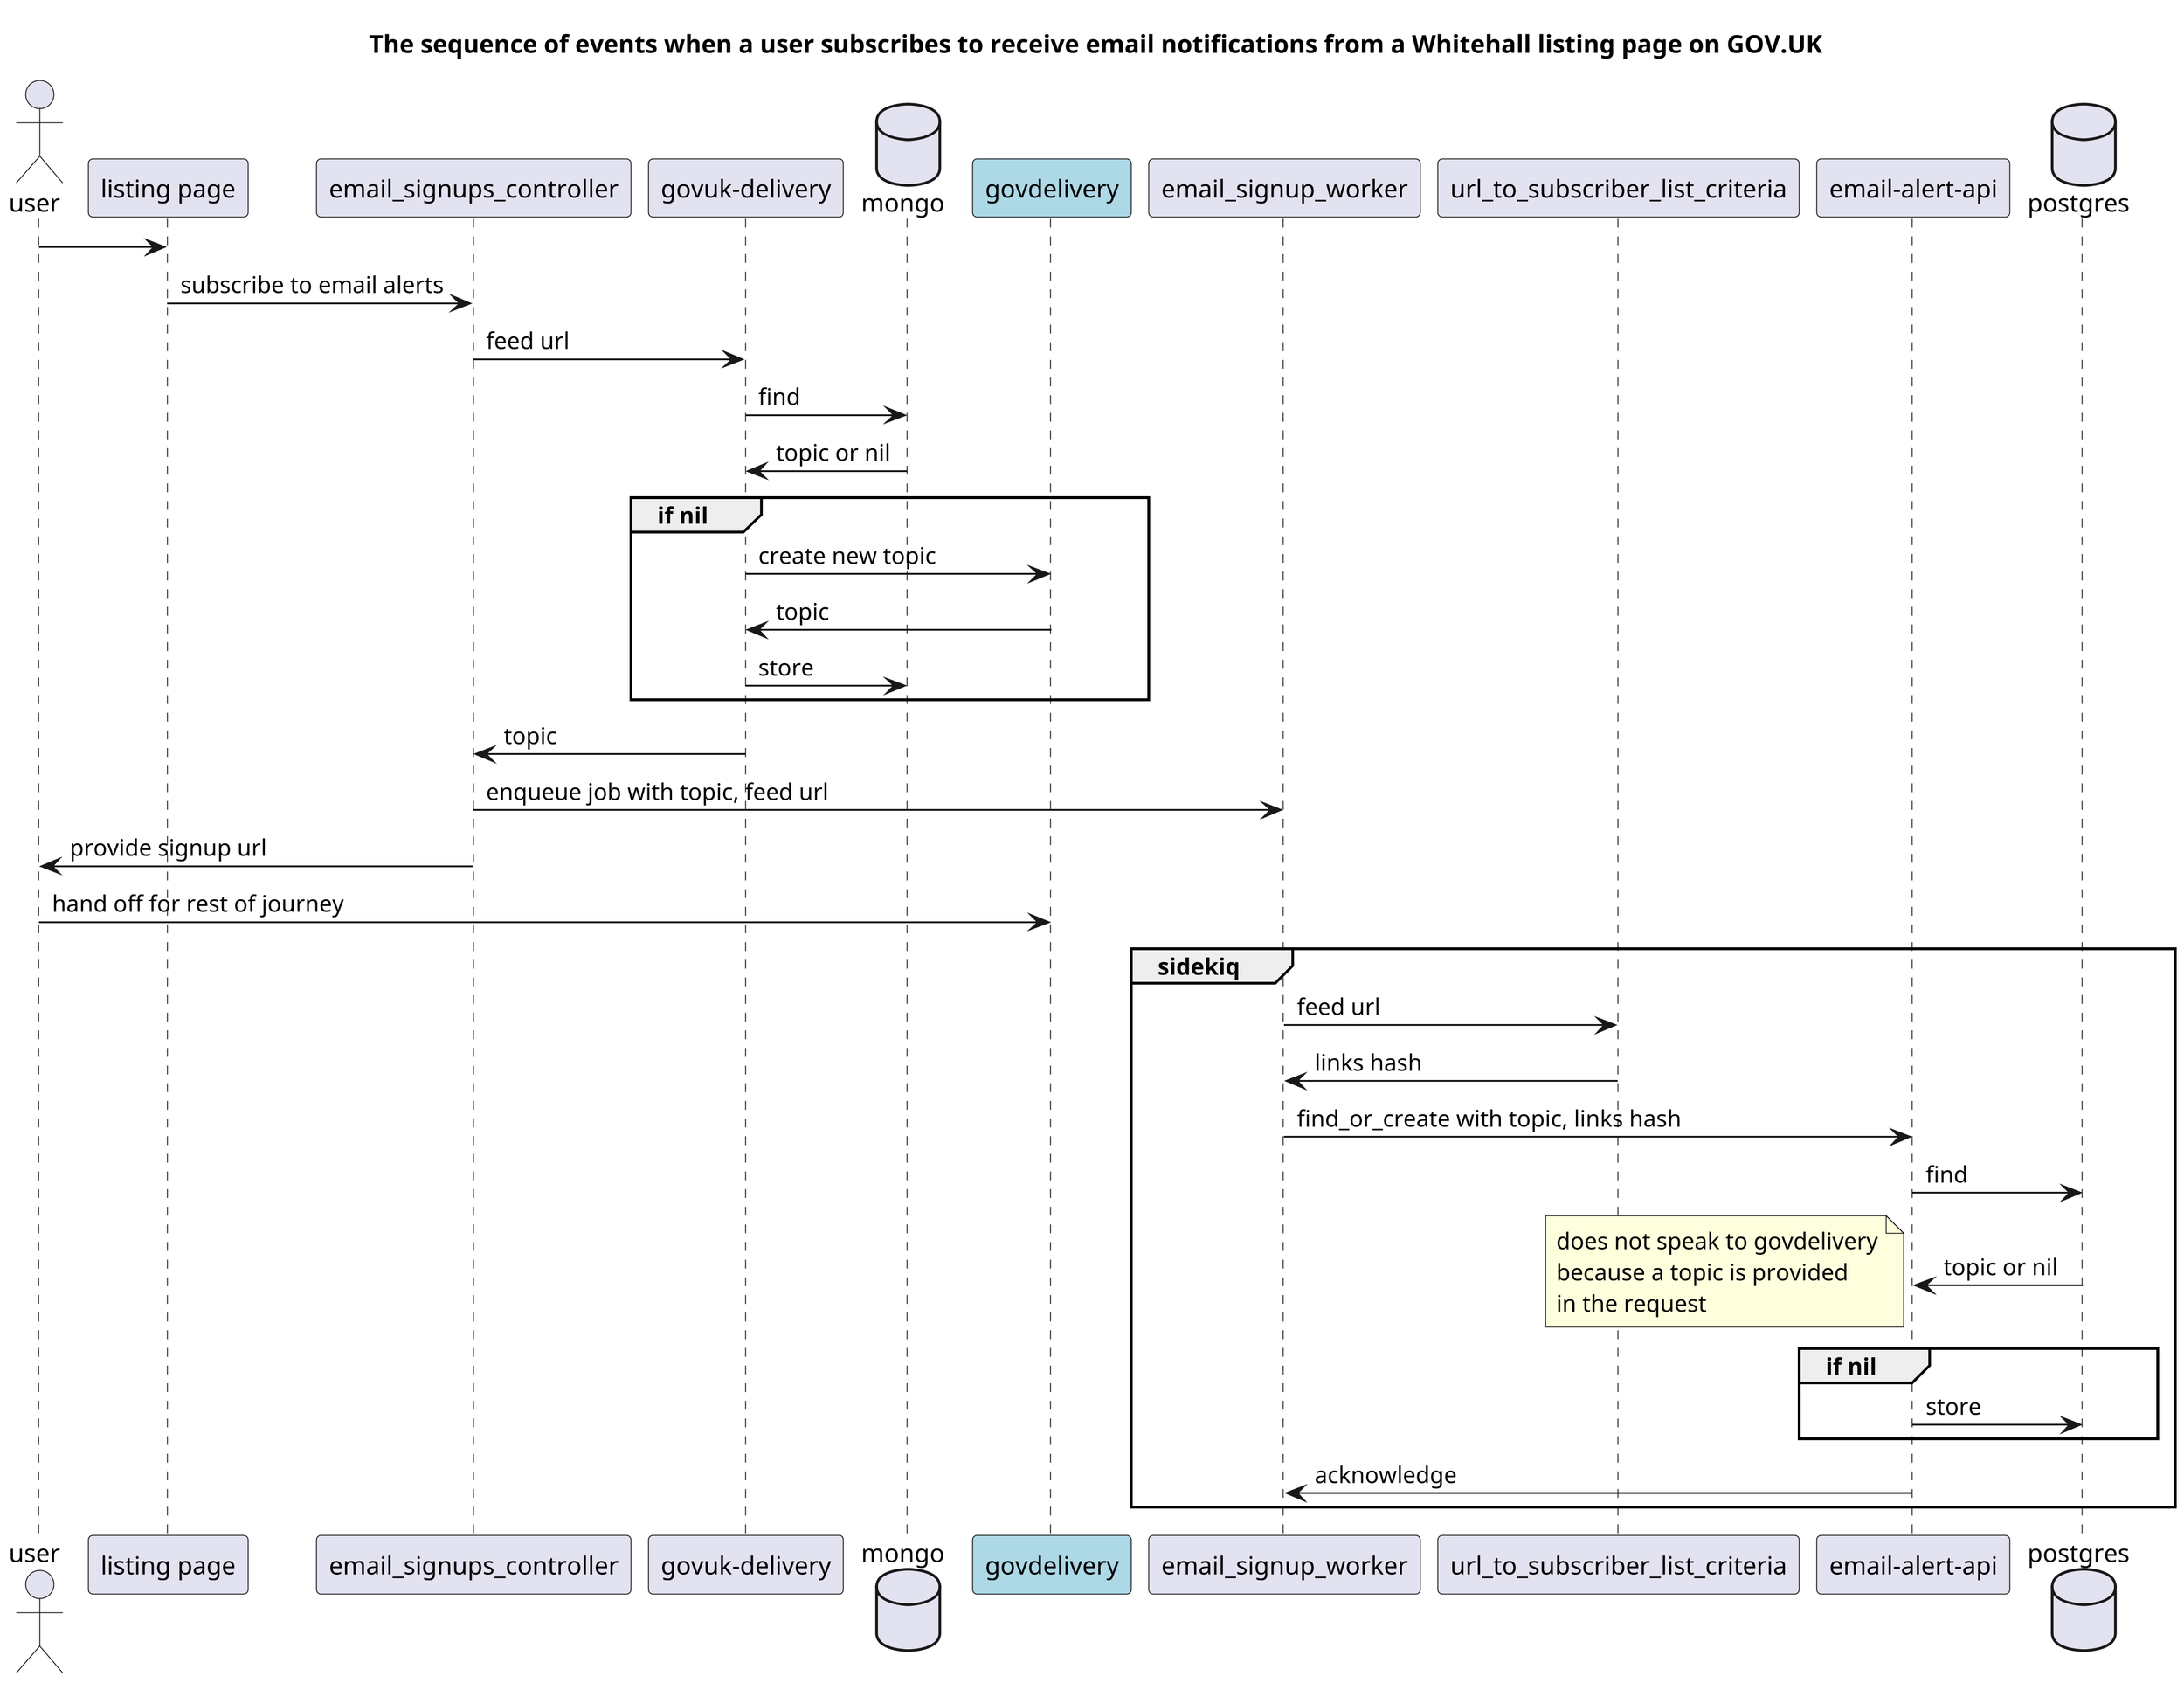 @startuml

skinparam dpi 300
title The sequence of events when a user subscribes to receive email notifications from a Whitehall listing page on GOV.UK

actor user
user -> "listing page" as list
list -> "email_signups_controller" as controller : subscribe to email alerts
controller -> "govuk-delivery" as govukdelivery : feed url
database "mongo" as govukdeliverydb
govukdelivery -> govukdeliverydb : find
govukdeliverydb -> govukdelivery : topic or nil

group if nil
	participant govdelivery #LightBlue
	govukdelivery -> govdelivery : create new topic
	govdelivery -> govukdelivery : topic
	govukdelivery -> govukdeliverydb : store
end

govukdelivery -> controller : topic
controller -> "email_signup_worker" as worker : enqueue job with topic, feed url
controller -> user : provide signup url
user -> govdelivery : hand off for rest of journey

group sidekiq
	worker -> "url_to_subscriber_list_criteria" as criteria : feed url
	criteria -> worker : links hash
	worker -> "email-alert-api" as emailalertapi : find_or_create with topic, links hash
	database "postgres" as emailalertapidb
	emailalertapi -> emailalertapidb : find
	emailalertapidb -> emailalertapi : topic or nil

	note left
		does not speak to govdelivery
		because a topic is provided
		in the request
	end note

  group if nil
    emailalertapi -> emailalertapidb : store
  end group

	emailalertapi -> worker : acknowledge
end

@enduml
